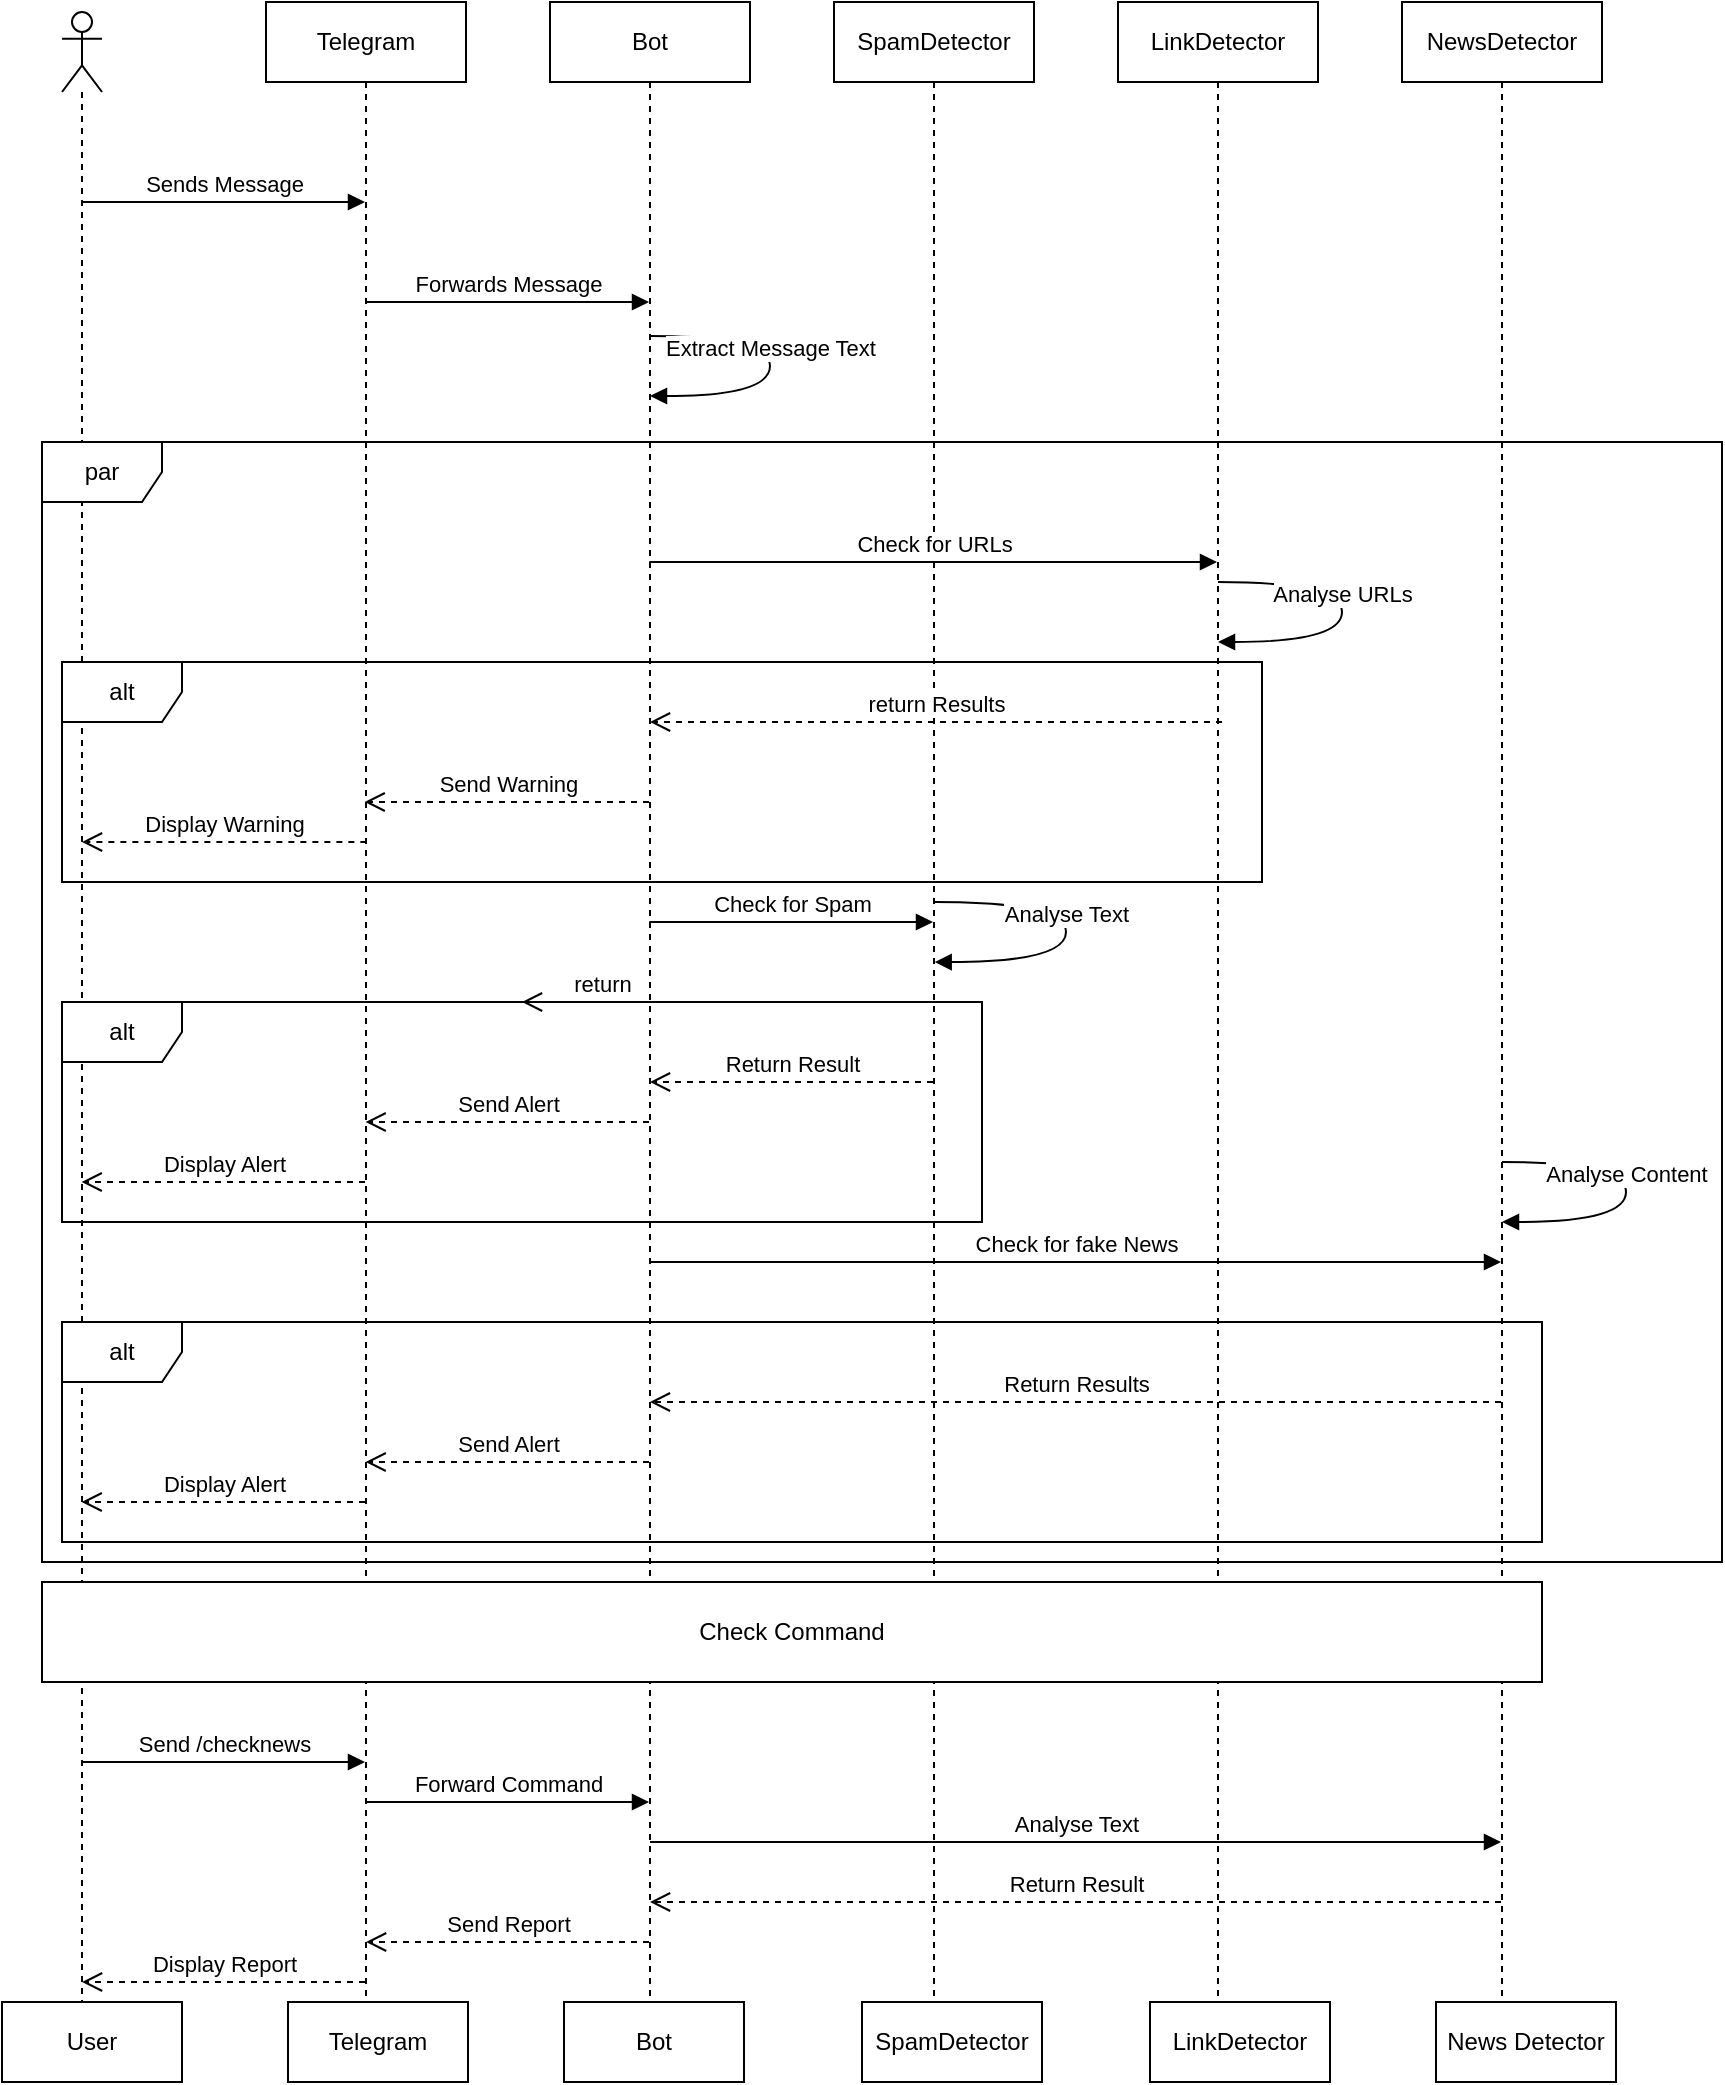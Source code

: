 <mxfile version="26.2.1">
  <diagram name="Page-1" id="3sBs83xgzL2ln_oP0QX1">
    <mxGraphModel dx="1240" dy="1873" grid="1" gridSize="10" guides="1" tooltips="1" connect="1" arrows="1" fold="1" page="1" pageScale="1" pageWidth="850" pageHeight="1100" math="0" shadow="0">
      <root>
        <mxCell id="0" />
        <mxCell id="1" parent="0" />
        <mxCell id="e4r0Fgs05pasE1vqZzEG-1" value="" style="shape=umlLifeline;perimeter=lifelinePerimeter;whiteSpace=wrap;html=1;container=1;dropTarget=0;collapsible=0;recursiveResize=0;outlineConnect=0;portConstraint=eastwest;newEdgeStyle={&quot;curved&quot;:0,&quot;rounded&quot;:0};participant=umlActor;" vertex="1" parent="1">
          <mxGeometry x="30" y="45" width="20" height="1030" as="geometry" />
        </mxCell>
        <mxCell id="e4r0Fgs05pasE1vqZzEG-2" value="Telegram" style="shape=umlLifeline;perimeter=lifelinePerimeter;whiteSpace=wrap;html=1;container=1;dropTarget=0;collapsible=0;recursiveResize=0;outlineConnect=0;portConstraint=eastwest;newEdgeStyle={&quot;curved&quot;:0,&quot;rounded&quot;:0};" vertex="1" parent="1">
          <mxGeometry x="132" y="40" width="100" height="1040" as="geometry" />
        </mxCell>
        <mxCell id="e4r0Fgs05pasE1vqZzEG-3" value="Bot" style="shape=umlLifeline;perimeter=lifelinePerimeter;whiteSpace=wrap;html=1;container=1;dropTarget=0;collapsible=0;recursiveResize=0;outlineConnect=0;portConstraint=eastwest;newEdgeStyle={&quot;curved&quot;:0,&quot;rounded&quot;:0};" vertex="1" parent="1">
          <mxGeometry x="274" y="40" width="100" height="1040" as="geometry" />
        </mxCell>
        <mxCell id="e4r0Fgs05pasE1vqZzEG-4" value="SpamDetector" style="shape=umlLifeline;perimeter=lifelinePerimeter;whiteSpace=wrap;html=1;container=1;dropTarget=0;collapsible=0;recursiveResize=0;outlineConnect=0;portConstraint=eastwest;newEdgeStyle={&quot;curved&quot;:0,&quot;rounded&quot;:0};" vertex="1" parent="1">
          <mxGeometry x="416" y="40" width="100" height="1040" as="geometry" />
        </mxCell>
        <mxCell id="e4r0Fgs05pasE1vqZzEG-5" value="LinkDetector" style="shape=umlLifeline;perimeter=lifelinePerimeter;whiteSpace=wrap;html=1;container=1;dropTarget=0;collapsible=0;recursiveResize=0;outlineConnect=0;portConstraint=eastwest;newEdgeStyle={&quot;curved&quot;:0,&quot;rounded&quot;:0};" vertex="1" parent="1">
          <mxGeometry x="558" y="40" width="100" height="1040" as="geometry" />
        </mxCell>
        <mxCell id="e4r0Fgs05pasE1vqZzEG-6" value="NewsDetector" style="shape=umlLifeline;perimeter=lifelinePerimeter;whiteSpace=wrap;html=1;container=1;dropTarget=0;collapsible=0;recursiveResize=0;outlineConnect=0;portConstraint=eastwest;newEdgeStyle={&quot;curved&quot;:0,&quot;rounded&quot;:0};" vertex="1" parent="1">
          <mxGeometry x="700" y="40" width="100" height="1040" as="geometry" />
        </mxCell>
        <mxCell id="e4r0Fgs05pasE1vqZzEG-8" value="par" style="shape=umlFrame;whiteSpace=wrap;html=1;pointerEvents=0;" vertex="1" parent="1">
          <mxGeometry x="20" y="260" width="840" height="560" as="geometry" />
        </mxCell>
        <mxCell id="e4r0Fgs05pasE1vqZzEG-9" value="Sends Message" style="html=1;verticalAlign=bottom;endArrow=block;curved=0;rounded=0;" edge="1" parent="1" target="e4r0Fgs05pasE1vqZzEG-2">
          <mxGeometry width="80" relative="1" as="geometry">
            <mxPoint x="40" y="140" as="sourcePoint" />
            <mxPoint x="120" y="140" as="targetPoint" />
          </mxGeometry>
        </mxCell>
        <mxCell id="e4r0Fgs05pasE1vqZzEG-10" value="Forwards Message" style="html=1;verticalAlign=bottom;endArrow=block;curved=0;rounded=0;" edge="1" parent="1">
          <mxGeometry width="80" relative="1" as="geometry">
            <mxPoint x="181.667" y="190" as="sourcePoint" />
            <mxPoint x="323.5" y="190" as="targetPoint" />
          </mxGeometry>
        </mxCell>
        <mxCell id="e4r0Fgs05pasE1vqZzEG-11" value="Extract Message Text" style="html=1;verticalAlign=bottom;endArrow=block;curved=1;rounded=0;edgeStyle=orthogonalEdgeStyle;" edge="1" parent="1" source="e4r0Fgs05pasE1vqZzEG-3" target="e4r0Fgs05pasE1vqZzEG-3">
          <mxGeometry width="80" relative="1" as="geometry">
            <mxPoint x="324.667" y="217" as="sourcePoint" />
            <mxPoint x="323.929" y="237.029" as="targetPoint" />
            <Array as="points">
              <mxPoint x="384" y="207" />
              <mxPoint x="384" y="237" />
            </Array>
          </mxGeometry>
        </mxCell>
        <mxCell id="e4r0Fgs05pasE1vqZzEG-12" value="Check for URLs" style="html=1;verticalAlign=bottom;endArrow=block;curved=0;rounded=0;" edge="1" parent="1">
          <mxGeometry width="80" relative="1" as="geometry">
            <mxPoint x="323.667" y="320" as="sourcePoint" />
            <mxPoint x="607.5" y="320" as="targetPoint" />
          </mxGeometry>
        </mxCell>
        <mxCell id="e4r0Fgs05pasE1vqZzEG-13" value="Analyse URLs" style="html=1;verticalAlign=bottom;endArrow=block;curved=1;rounded=0;edgeStyle=orthogonalEdgeStyle;" edge="1" parent="1" source="e4r0Fgs05pasE1vqZzEG-5" target="e4r0Fgs05pasE1vqZzEG-5">
          <mxGeometry width="80" relative="1" as="geometry">
            <mxPoint x="610.737" y="340" as="sourcePoint" />
            <mxPoint x="609.999" y="360.029" as="targetPoint" />
            <Array as="points">
              <mxPoint x="670" y="330" />
              <mxPoint x="670" y="360" />
            </Array>
          </mxGeometry>
        </mxCell>
        <mxCell id="e4r0Fgs05pasE1vqZzEG-14" value="Analyse Text" style="html=1;verticalAlign=bottom;endArrow=block;curved=1;rounded=0;edgeStyle=orthogonalEdgeStyle;" edge="1" parent="1">
          <mxGeometry width="80" relative="1" as="geometry">
            <mxPoint x="466.34" y="490.008" as="sourcePoint" />
            <mxPoint x="466.34" y="520.008" as="targetPoint" />
            <Array as="points">
              <mxPoint x="532" y="490" />
              <mxPoint x="532" y="520" />
            </Array>
          </mxGeometry>
        </mxCell>
        <mxCell id="e4r0Fgs05pasE1vqZzEG-15" value="Analyse Content" style="html=1;verticalAlign=bottom;endArrow=block;curved=1;rounded=0;edgeStyle=orthogonalEdgeStyle;" edge="1" parent="1" source="e4r0Fgs05pasE1vqZzEG-6" target="e4r0Fgs05pasE1vqZzEG-6">
          <mxGeometry width="80" relative="1" as="geometry">
            <mxPoint x="752" y="630" as="sourcePoint" />
            <mxPoint x="750" y="650" as="targetPoint" />
            <Array as="points">
              <mxPoint x="812" y="620" />
              <mxPoint x="812" y="650" />
            </Array>
          </mxGeometry>
        </mxCell>
        <mxCell id="e4r0Fgs05pasE1vqZzEG-16" value="Check for Spam" style="html=1;verticalAlign=bottom;endArrow=block;curved=0;rounded=0;" edge="1" parent="1">
          <mxGeometry x="-0.001" width="80" relative="1" as="geometry">
            <mxPoint x="323.667" y="500" as="sourcePoint" />
            <mxPoint x="465.5" y="500" as="targetPoint" />
            <mxPoint as="offset" />
          </mxGeometry>
        </mxCell>
        <mxCell id="e4r0Fgs05pasE1vqZzEG-17" value="Check for fake News" style="html=1;verticalAlign=bottom;endArrow=block;curved=0;rounded=0;" edge="1" parent="1">
          <mxGeometry width="80" relative="1" as="geometry">
            <mxPoint x="323.929" y="670" as="sourcePoint" />
            <mxPoint x="749.5" y="670" as="targetPoint" />
          </mxGeometry>
        </mxCell>
        <mxCell id="e4r0Fgs05pasE1vqZzEG-18" value="alt" style="shape=umlFrame;whiteSpace=wrap;html=1;pointerEvents=0;" vertex="1" parent="1">
          <mxGeometry x="30" y="370" width="600" height="110" as="geometry" />
        </mxCell>
        <mxCell id="e4r0Fgs05pasE1vqZzEG-19" value="alt" style="shape=umlFrame;whiteSpace=wrap;html=1;pointerEvents=0;" vertex="1" parent="1">
          <mxGeometry x="30" y="540" width="460" height="110" as="geometry" />
        </mxCell>
        <mxCell id="e4r0Fgs05pasE1vqZzEG-20" value="alt" style="shape=umlFrame;whiteSpace=wrap;html=1;pointerEvents=0;" vertex="1" parent="1">
          <mxGeometry x="30" y="700" width="740" height="110" as="geometry" />
        </mxCell>
        <mxCell id="e4r0Fgs05pasE1vqZzEG-21" value="return" style="html=1;verticalAlign=bottom;endArrow=open;dashed=1;endSize=8;curved=0;rounded=0;" edge="1" parent="1">
          <mxGeometry relative="1" as="geometry">
            <mxPoint x="340" y="540" as="sourcePoint" />
            <mxPoint x="260" y="540" as="targetPoint" />
          </mxGeometry>
        </mxCell>
        <mxCell id="e4r0Fgs05pasE1vqZzEG-22" value="return Results" style="html=1;verticalAlign=bottom;endArrow=open;dashed=1;endSize=8;curved=0;rounded=0;" edge="1" parent="1" target="e4r0Fgs05pasE1vqZzEG-3">
          <mxGeometry relative="1" as="geometry">
            <mxPoint x="610" y="400" as="sourcePoint" />
            <mxPoint x="530" y="400" as="targetPoint" />
          </mxGeometry>
        </mxCell>
        <mxCell id="e4r0Fgs05pasE1vqZzEG-23" value="Send Warning" style="html=1;verticalAlign=bottom;endArrow=open;dashed=1;endSize=8;curved=0;rounded=0;" edge="1" parent="1">
          <mxGeometry relative="1" as="geometry">
            <mxPoint x="323.5" y="440" as="sourcePoint" />
            <mxPoint x="181.324" y="440" as="targetPoint" />
          </mxGeometry>
        </mxCell>
        <mxCell id="e4r0Fgs05pasE1vqZzEG-24" value="Display Warning" style="html=1;verticalAlign=bottom;endArrow=open;dashed=1;endSize=8;curved=0;rounded=0;" edge="1" parent="1">
          <mxGeometry relative="1" as="geometry">
            <mxPoint x="182.18" y="460" as="sourcePoint" />
            <mxPoint x="40.004" y="460" as="targetPoint" />
          </mxGeometry>
        </mxCell>
        <mxCell id="e4r0Fgs05pasE1vqZzEG-25" value="Send Alert" style="html=1;verticalAlign=bottom;endArrow=open;dashed=1;endSize=8;curved=0;rounded=0;" edge="1" parent="1">
          <mxGeometry relative="1" as="geometry">
            <mxPoint x="323.5" y="600" as="sourcePoint" />
            <mxPoint x="181.81" y="600" as="targetPoint" />
          </mxGeometry>
        </mxCell>
        <mxCell id="e4r0Fgs05pasE1vqZzEG-26" value="Display Alert" style="html=1;verticalAlign=bottom;endArrow=open;dashed=1;endSize=8;curved=0;rounded=0;" edge="1" parent="1">
          <mxGeometry relative="1" as="geometry">
            <mxPoint x="181.5" y="630" as="sourcePoint" />
            <mxPoint x="39.81" y="630" as="targetPoint" />
          </mxGeometry>
        </mxCell>
        <mxCell id="e4r0Fgs05pasE1vqZzEG-27" value="Send Alert" style="html=1;verticalAlign=bottom;endArrow=open;dashed=1;endSize=8;curved=0;rounded=0;" edge="1" parent="1">
          <mxGeometry relative="1" as="geometry">
            <mxPoint x="323.5" y="770" as="sourcePoint" />
            <mxPoint x="181.81" y="770" as="targetPoint" />
          </mxGeometry>
        </mxCell>
        <mxCell id="e4r0Fgs05pasE1vqZzEG-28" value="Display Alert" style="html=1;verticalAlign=bottom;endArrow=open;dashed=1;endSize=8;curved=0;rounded=0;" edge="1" parent="1">
          <mxGeometry relative="1" as="geometry">
            <mxPoint x="181.5" y="790" as="sourcePoint" />
            <mxPoint x="39.81" y="790" as="targetPoint" />
          </mxGeometry>
        </mxCell>
        <mxCell id="e4r0Fgs05pasE1vqZzEG-31" value="Return Result" style="html=1;verticalAlign=bottom;endArrow=open;dashed=1;endSize=8;curved=0;rounded=0;" edge="1" parent="1">
          <mxGeometry relative="1" as="geometry">
            <mxPoint x="465.5" y="580.0" as="sourcePoint" />
            <mxPoint x="323.987" y="580.0" as="targetPoint" />
          </mxGeometry>
        </mxCell>
        <mxCell id="e4r0Fgs05pasE1vqZzEG-32" value="Return Results" style="html=1;verticalAlign=bottom;endArrow=open;dashed=1;endSize=8;curved=0;rounded=0;" edge="1" parent="1">
          <mxGeometry relative="1" as="geometry">
            <mxPoint x="749.5" y="740" as="sourcePoint" />
            <mxPoint x="323.959" y="740" as="targetPoint" />
          </mxGeometry>
        </mxCell>
        <mxCell id="e4r0Fgs05pasE1vqZzEG-33" value="Check Command" style="html=1;whiteSpace=wrap;" vertex="1" parent="1">
          <mxGeometry x="20" y="830" width="750" height="50" as="geometry" />
        </mxCell>
        <mxCell id="e4r0Fgs05pasE1vqZzEG-34" value="User" style="html=1;whiteSpace=wrap;" vertex="1" parent="1">
          <mxGeometry y="1040" width="90" height="40" as="geometry" />
        </mxCell>
        <mxCell id="e4r0Fgs05pasE1vqZzEG-35" value="Telegram" style="html=1;whiteSpace=wrap;" vertex="1" parent="1">
          <mxGeometry x="143" y="1040" width="90" height="40" as="geometry" />
        </mxCell>
        <mxCell id="e4r0Fgs05pasE1vqZzEG-36" value="Bot" style="html=1;whiteSpace=wrap;" vertex="1" parent="1">
          <mxGeometry x="281" y="1040" width="90" height="40" as="geometry" />
        </mxCell>
        <mxCell id="e4r0Fgs05pasE1vqZzEG-37" value="SpamDetector" style="html=1;whiteSpace=wrap;" vertex="1" parent="1">
          <mxGeometry x="430" y="1040" width="90" height="40" as="geometry" />
        </mxCell>
        <mxCell id="e4r0Fgs05pasE1vqZzEG-38" value="LinkDetector" style="html=1;whiteSpace=wrap;" vertex="1" parent="1">
          <mxGeometry x="574" y="1040" width="90" height="40" as="geometry" />
        </mxCell>
        <mxCell id="e4r0Fgs05pasE1vqZzEG-39" value="News Detector" style="html=1;whiteSpace=wrap;" vertex="1" parent="1">
          <mxGeometry x="717" y="1040" width="90" height="40" as="geometry" />
        </mxCell>
        <mxCell id="e4r0Fgs05pasE1vqZzEG-41" value="Send /checknews" style="html=1;verticalAlign=bottom;endArrow=block;curved=0;rounded=0;" edge="1" parent="1">
          <mxGeometry width="80" relative="1" as="geometry">
            <mxPoint x="40.024" y="920" as="sourcePoint" />
            <mxPoint x="181.5" y="920" as="targetPoint" />
          </mxGeometry>
        </mxCell>
        <mxCell id="e4r0Fgs05pasE1vqZzEG-42" value="Forward Command" style="html=1;verticalAlign=bottom;endArrow=block;curved=0;rounded=0;" edge="1" parent="1">
          <mxGeometry width="80" relative="1" as="geometry">
            <mxPoint x="182.024" y="940" as="sourcePoint" />
            <mxPoint x="323.5" y="940" as="targetPoint" />
          </mxGeometry>
        </mxCell>
        <mxCell id="e4r0Fgs05pasE1vqZzEG-43" value="Analyse Text" style="html=1;verticalAlign=bottom;endArrow=block;curved=0;rounded=0;" edge="1" parent="1" target="e4r0Fgs05pasE1vqZzEG-6">
          <mxGeometry width="80" relative="1" as="geometry">
            <mxPoint x="324.024" y="960" as="sourcePoint" />
            <mxPoint x="465.5" y="960" as="targetPoint" />
          </mxGeometry>
        </mxCell>
        <mxCell id="e4r0Fgs05pasE1vqZzEG-44" value="Return Result" style="html=1;verticalAlign=bottom;endArrow=open;dashed=1;endSize=8;curved=0;rounded=0;" edge="1" parent="1" target="e4r0Fgs05pasE1vqZzEG-3">
          <mxGeometry relative="1" as="geometry">
            <mxPoint x="749.5" y="990" as="sourcePoint" />
            <mxPoint x="608.024" y="990" as="targetPoint" />
          </mxGeometry>
        </mxCell>
        <mxCell id="e4r0Fgs05pasE1vqZzEG-45" value="Send Report" style="html=1;verticalAlign=bottom;endArrow=open;dashed=1;endSize=8;curved=0;rounded=0;" edge="1" parent="1">
          <mxGeometry relative="1" as="geometry">
            <mxPoint x="323.5" y="1010" as="sourcePoint" />
            <mxPoint x="182.024" y="1010" as="targetPoint" />
          </mxGeometry>
        </mxCell>
        <mxCell id="e4r0Fgs05pasE1vqZzEG-46" value="Display Report" style="html=1;verticalAlign=bottom;endArrow=open;dashed=1;endSize=8;curved=0;rounded=0;" edge="1" parent="1">
          <mxGeometry relative="1" as="geometry">
            <mxPoint x="181.5" y="1030" as="sourcePoint" />
            <mxPoint x="40.024" y="1030" as="targetPoint" />
          </mxGeometry>
        </mxCell>
      </root>
    </mxGraphModel>
  </diagram>
</mxfile>
